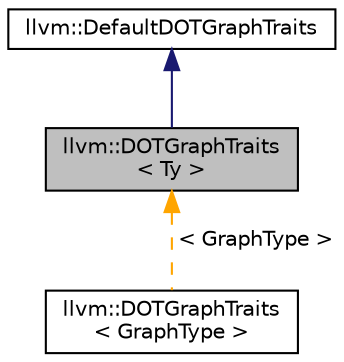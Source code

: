 digraph "llvm::DOTGraphTraits&lt; Ty &gt;"
{
 // LATEX_PDF_SIZE
  bgcolor="transparent";
  edge [fontname="Helvetica",fontsize="10",labelfontname="Helvetica",labelfontsize="10"];
  node [fontname="Helvetica",fontsize="10",shape=record];
  Node1 [label="llvm::DOTGraphTraits\l\< Ty \>",height=0.2,width=0.4,color="black", fillcolor="grey75", style="filled", fontcolor="black",tooltip="DOTGraphTraits - Template class that can be specialized to customize how graphs are converted to 'dot..."];
  Node2 -> Node1 [dir="back",color="midnightblue",fontsize="10",style="solid",fontname="Helvetica"];
  Node2 [label="llvm::DefaultDOTGraphTraits",height=0.2,width=0.4,color="black",URL="$structllvm_1_1DefaultDOTGraphTraits.html",tooltip="DefaultDOTGraphTraits - This class provides the default implementations of all of the DOTGraphTraits ..."];
  Node1 -> Node3 [dir="back",color="orange",fontsize="10",style="dashed",label=" \< GraphType \>" ,fontname="Helvetica"];
  Node3 [label="llvm::DOTGraphTraits\l\< GraphType \>",height=0.2,width=0.4,color="black",URL="$structllvm_1_1DOTGraphTraits.html",tooltip=" "];
}
